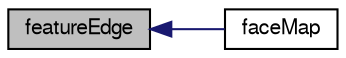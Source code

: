 digraph "featureEdge"
{
  bgcolor="transparent";
  edge [fontname="FreeSans",fontsize="10",labelfontname="FreeSans",labelfontsize="10"];
  node [fontname="FreeSans",fontsize="10",shape=record];
  rankdir="LR";
  Node8 [label="featureEdge",height=0.2,width=0.4,color="black", fillcolor="grey75", style="filled", fontcolor="black"];
  Node8 -> Node9 [dir="back",color="midnightblue",fontsize="10",style="solid",fontname="FreeSans"];
  Node9 [label="faceMap",height=0.2,width=0.4,color="black",URL="$a24978.html#a5fba4fc849474bc2b292dec8a1d630dc",tooltip="New to old faceMap. Guaranteed to be shrunk. "];
}
